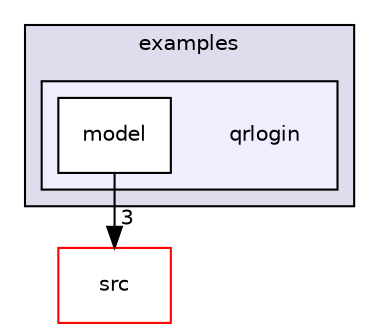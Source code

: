 digraph "wt-4.8.2/examples/qrlogin" {
  compound=true
  node [ fontsize="10", fontname="Helvetica"];
  edge [ labelfontsize="10", labelfontname="Helvetica"];
  subgraph clusterdir_98f1119162767178fe1f2c5e13153e9a {
    graph [ bgcolor="#ddddee", pencolor="black", label="examples" fontname="Helvetica", fontsize="10", URL="dir_98f1119162767178fe1f2c5e13153e9a.html"]
  subgraph clusterdir_692a951891d41797b86fa44b12a1bea5 {
    graph [ bgcolor="#eeeeff", pencolor="black", label="" URL="dir_692a951891d41797b86fa44b12a1bea5.html"];
    dir_692a951891d41797b86fa44b12a1bea5 [shape=plaintext label="qrlogin"];
    dir_0e78588f3cc961583d260385830bc551 [shape=box label="model" color="black" fillcolor="white" style="filled" URL="dir_0e78588f3cc961583d260385830bc551.html"];
  }
  }
  dir_8c2075826d83665da24477cf5d507b72 [shape=box label="src" fillcolor="white" style="filled" color="red" URL="dir_8c2075826d83665da24477cf5d507b72.html"];
  dir_0e78588f3cc961583d260385830bc551->dir_8c2075826d83665da24477cf5d507b72 [headlabel="3", labeldistance=1.5 headhref="dir_000309_000007.html"];
}
